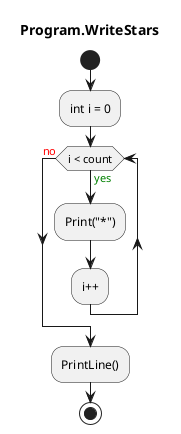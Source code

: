 @startuml Program.WriteStars
title Program.WriteStars
start
:int i = 0;
while (i < count) is (<color:green>yes)
    :Print("*");
:i++;
endwhile (<color:red>no)
:PrintLine();
stop
@enduml

